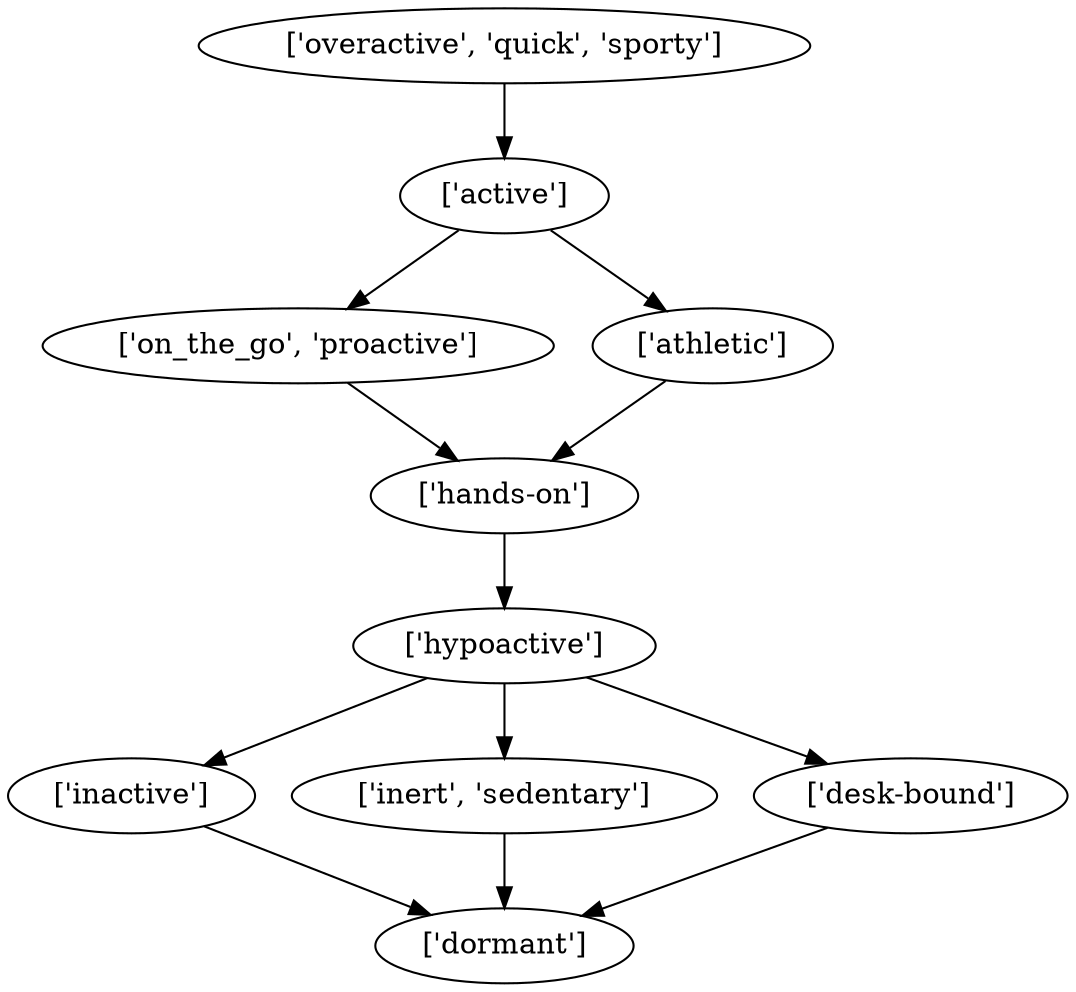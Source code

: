 strict digraph  {
	"['inactive']" -> "['dormant']";
	"['hypoactive']" -> "['inactive']";
	"['hypoactive']" -> "['inert', 'sedentary']";
	"['hypoactive']" -> "['desk-bound']";
	"['inert', 'sedentary']" -> "['dormant']";
	"['desk-bound']" -> "['dormant']";
	"['on_the_go', 'proactive']" -> "['hands-on']";
	"['hands-on']" -> "['hypoactive']";
	"['overactive', 'quick', 'sporty']" -> "['active']";
	"['active']" -> "['on_the_go', 'proactive']";
	"['active']" -> "['athletic']";
	"['athletic']" -> "['hands-on']";
}
